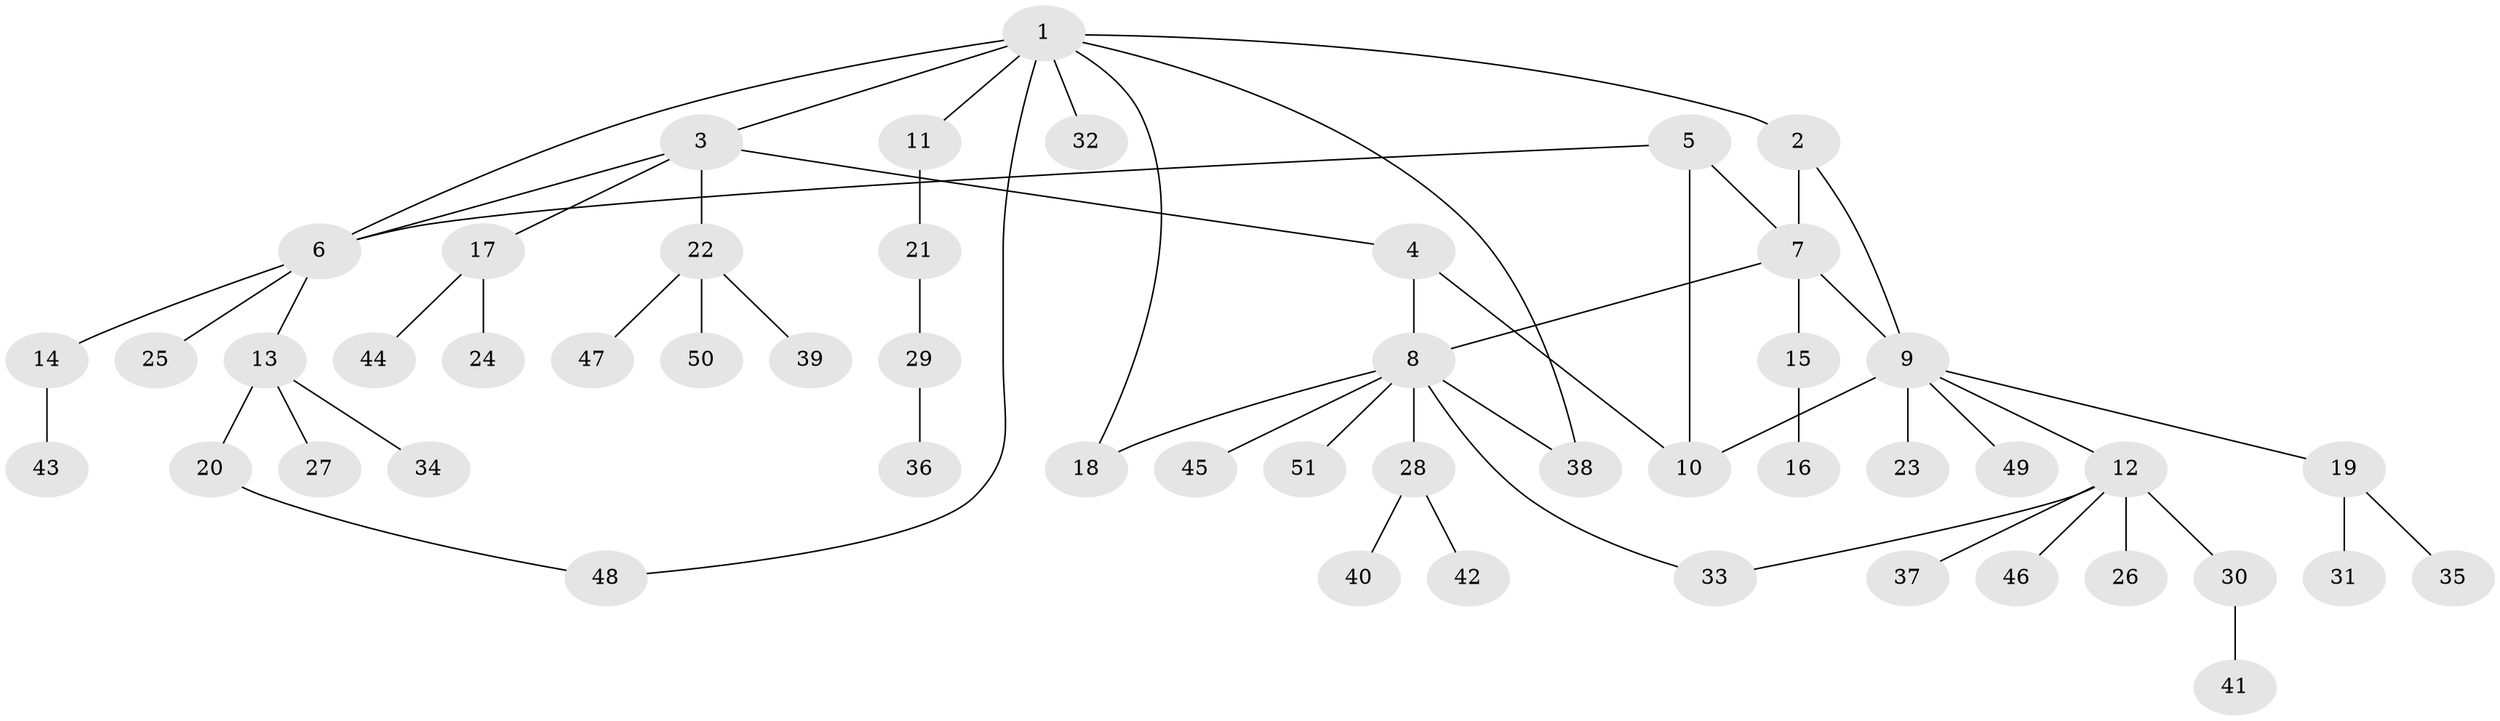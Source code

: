 // coarse degree distribution, {8: 0.02857142857142857, 3: 0.08571428571428572, 6: 0.08571428571428572, 4: 0.02857142857142857, 5: 0.05714285714285714, 9: 0.02857142857142857, 2: 0.17142857142857143, 1: 0.5142857142857142}
// Generated by graph-tools (version 1.1) at 2025/24/03/03/25 07:24:13]
// undirected, 51 vertices, 60 edges
graph export_dot {
graph [start="1"]
  node [color=gray90,style=filled];
  1;
  2;
  3;
  4;
  5;
  6;
  7;
  8;
  9;
  10;
  11;
  12;
  13;
  14;
  15;
  16;
  17;
  18;
  19;
  20;
  21;
  22;
  23;
  24;
  25;
  26;
  27;
  28;
  29;
  30;
  31;
  32;
  33;
  34;
  35;
  36;
  37;
  38;
  39;
  40;
  41;
  42;
  43;
  44;
  45;
  46;
  47;
  48;
  49;
  50;
  51;
  1 -- 2;
  1 -- 3;
  1 -- 6;
  1 -- 11;
  1 -- 18;
  1 -- 32;
  1 -- 38;
  1 -- 48;
  2 -- 7;
  2 -- 9;
  3 -- 4;
  3 -- 6;
  3 -- 17;
  3 -- 22;
  4 -- 8;
  4 -- 10;
  5 -- 6;
  5 -- 7;
  5 -- 10;
  6 -- 13;
  6 -- 14;
  6 -- 25;
  7 -- 8;
  7 -- 9;
  7 -- 15;
  8 -- 18;
  8 -- 28;
  8 -- 33;
  8 -- 38;
  8 -- 45;
  8 -- 51;
  9 -- 10;
  9 -- 12;
  9 -- 19;
  9 -- 23;
  9 -- 49;
  11 -- 21;
  12 -- 26;
  12 -- 30;
  12 -- 33;
  12 -- 37;
  12 -- 46;
  13 -- 20;
  13 -- 27;
  13 -- 34;
  14 -- 43;
  15 -- 16;
  17 -- 24;
  17 -- 44;
  19 -- 31;
  19 -- 35;
  20 -- 48;
  21 -- 29;
  22 -- 39;
  22 -- 47;
  22 -- 50;
  28 -- 40;
  28 -- 42;
  29 -- 36;
  30 -- 41;
}
